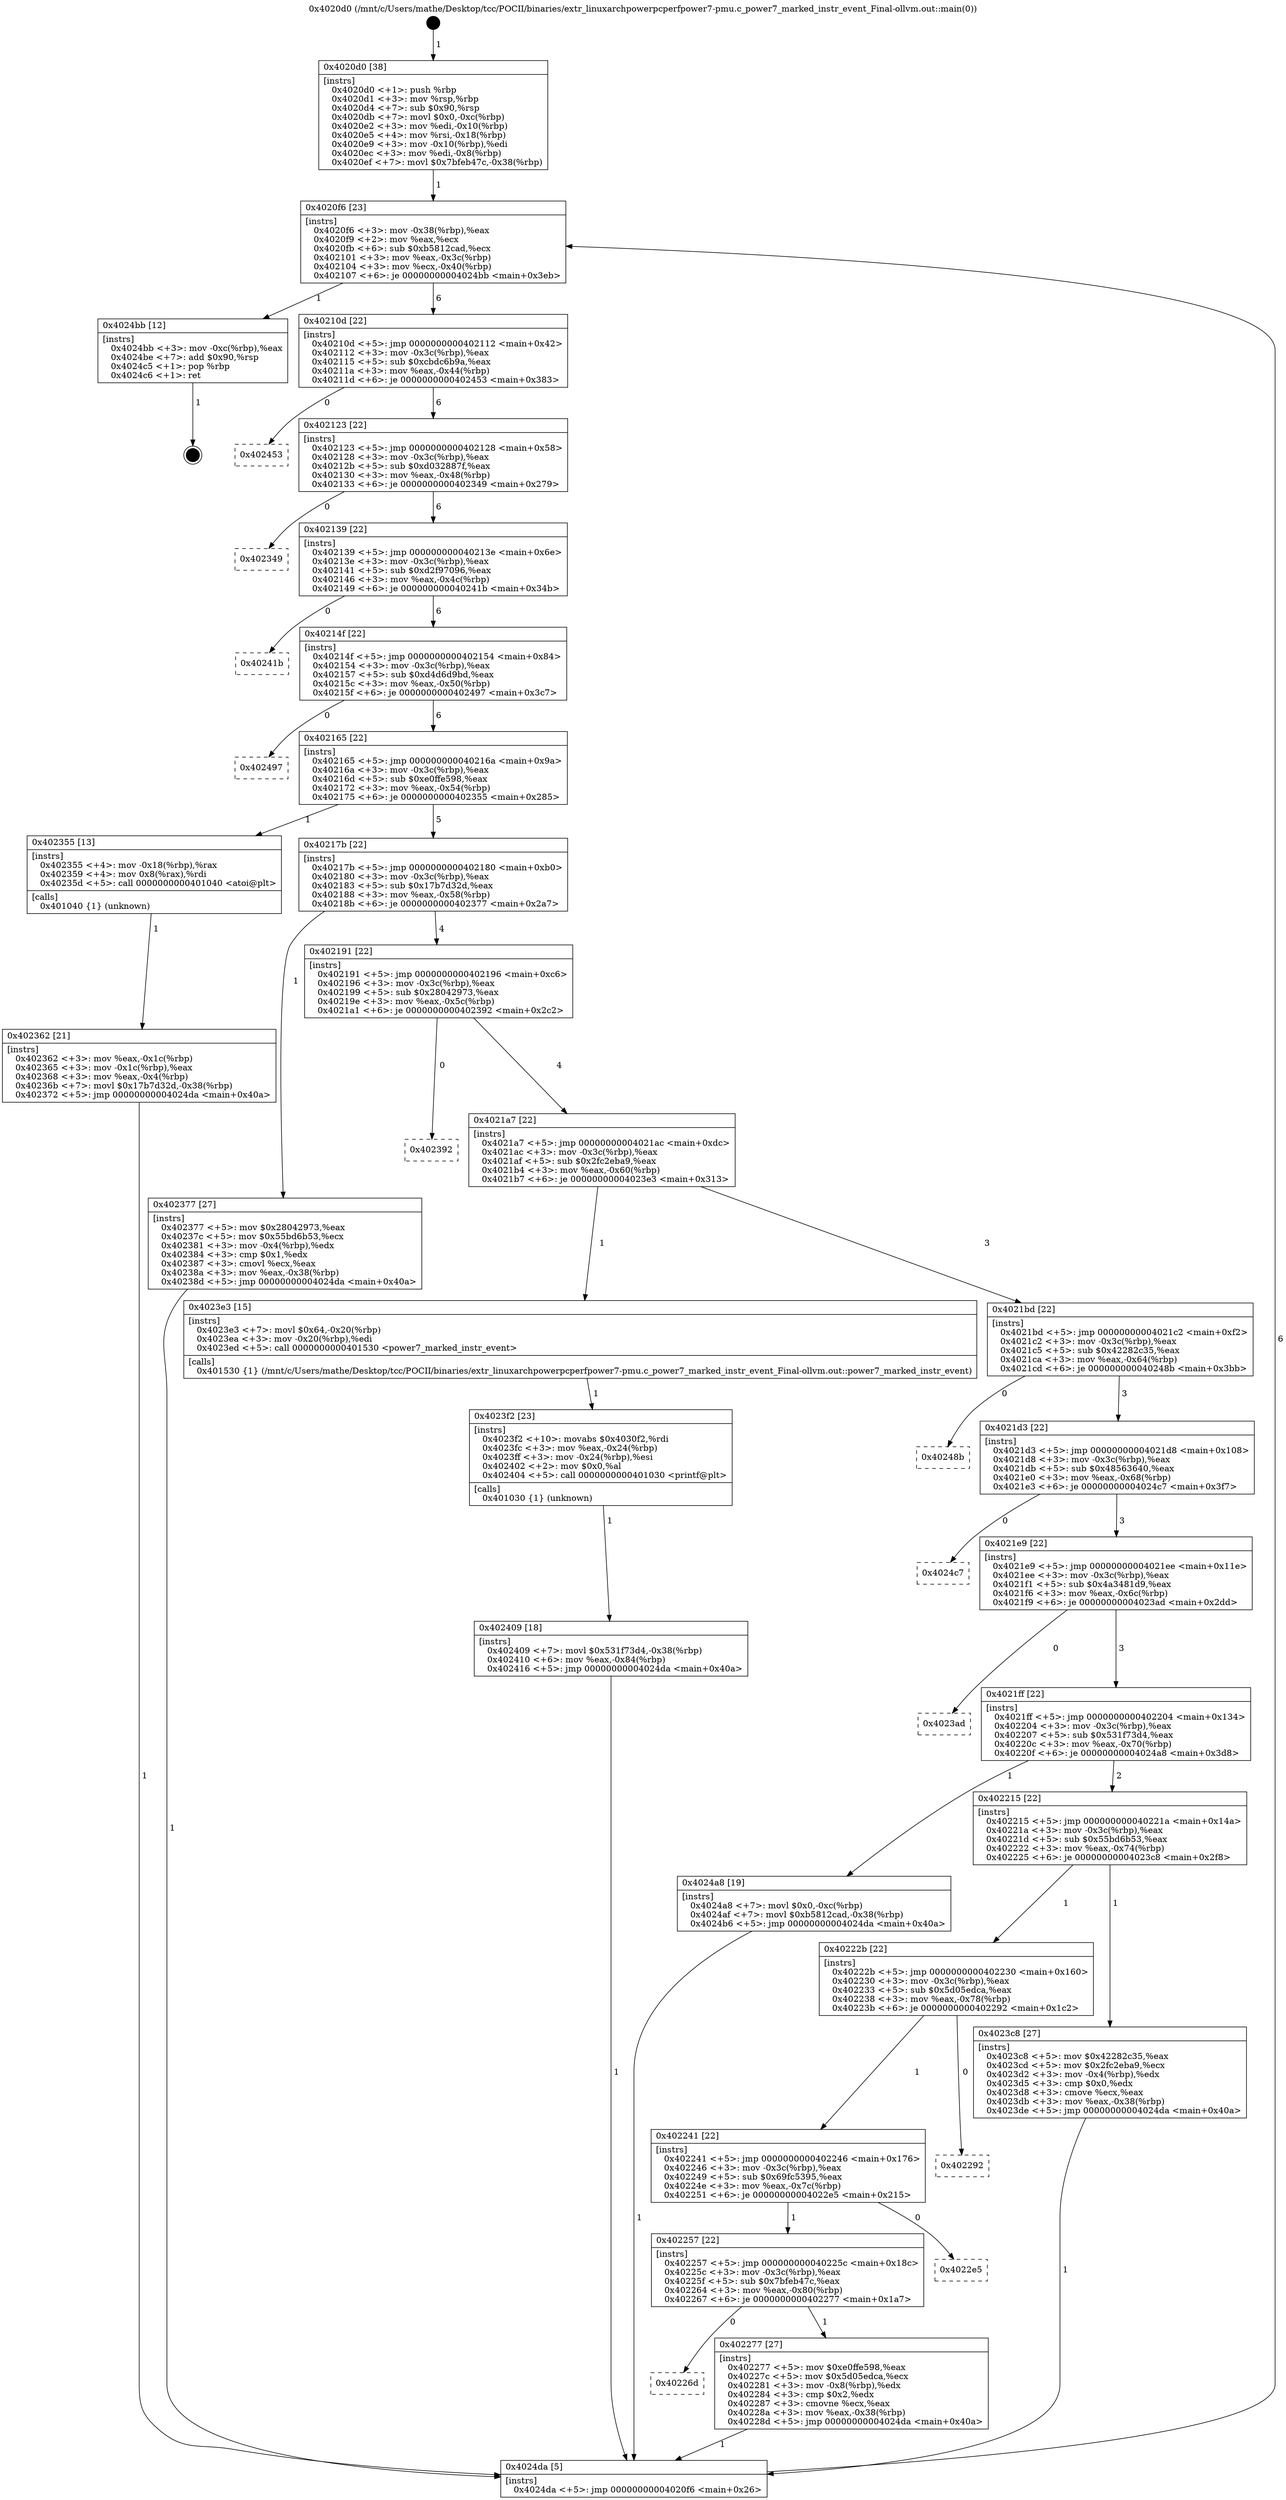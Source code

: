 digraph "0x4020d0" {
  label = "0x4020d0 (/mnt/c/Users/mathe/Desktop/tcc/POCII/binaries/extr_linuxarchpowerpcperfpower7-pmu.c_power7_marked_instr_event_Final-ollvm.out::main(0))"
  labelloc = "t"
  node[shape=record]

  Entry [label="",width=0.3,height=0.3,shape=circle,fillcolor=black,style=filled]
  "0x4020f6" [label="{
     0x4020f6 [23]\l
     | [instrs]\l
     &nbsp;&nbsp;0x4020f6 \<+3\>: mov -0x38(%rbp),%eax\l
     &nbsp;&nbsp;0x4020f9 \<+2\>: mov %eax,%ecx\l
     &nbsp;&nbsp;0x4020fb \<+6\>: sub $0xb5812cad,%ecx\l
     &nbsp;&nbsp;0x402101 \<+3\>: mov %eax,-0x3c(%rbp)\l
     &nbsp;&nbsp;0x402104 \<+3\>: mov %ecx,-0x40(%rbp)\l
     &nbsp;&nbsp;0x402107 \<+6\>: je 00000000004024bb \<main+0x3eb\>\l
  }"]
  "0x4024bb" [label="{
     0x4024bb [12]\l
     | [instrs]\l
     &nbsp;&nbsp;0x4024bb \<+3\>: mov -0xc(%rbp),%eax\l
     &nbsp;&nbsp;0x4024be \<+7\>: add $0x90,%rsp\l
     &nbsp;&nbsp;0x4024c5 \<+1\>: pop %rbp\l
     &nbsp;&nbsp;0x4024c6 \<+1\>: ret\l
  }"]
  "0x40210d" [label="{
     0x40210d [22]\l
     | [instrs]\l
     &nbsp;&nbsp;0x40210d \<+5\>: jmp 0000000000402112 \<main+0x42\>\l
     &nbsp;&nbsp;0x402112 \<+3\>: mov -0x3c(%rbp),%eax\l
     &nbsp;&nbsp;0x402115 \<+5\>: sub $0xcbdc6b9a,%eax\l
     &nbsp;&nbsp;0x40211a \<+3\>: mov %eax,-0x44(%rbp)\l
     &nbsp;&nbsp;0x40211d \<+6\>: je 0000000000402453 \<main+0x383\>\l
  }"]
  Exit [label="",width=0.3,height=0.3,shape=circle,fillcolor=black,style=filled,peripheries=2]
  "0x402453" [label="{
     0x402453\l
  }", style=dashed]
  "0x402123" [label="{
     0x402123 [22]\l
     | [instrs]\l
     &nbsp;&nbsp;0x402123 \<+5\>: jmp 0000000000402128 \<main+0x58\>\l
     &nbsp;&nbsp;0x402128 \<+3\>: mov -0x3c(%rbp),%eax\l
     &nbsp;&nbsp;0x40212b \<+5\>: sub $0xd032887f,%eax\l
     &nbsp;&nbsp;0x402130 \<+3\>: mov %eax,-0x48(%rbp)\l
     &nbsp;&nbsp;0x402133 \<+6\>: je 0000000000402349 \<main+0x279\>\l
  }"]
  "0x402409" [label="{
     0x402409 [18]\l
     | [instrs]\l
     &nbsp;&nbsp;0x402409 \<+7\>: movl $0x531f73d4,-0x38(%rbp)\l
     &nbsp;&nbsp;0x402410 \<+6\>: mov %eax,-0x84(%rbp)\l
     &nbsp;&nbsp;0x402416 \<+5\>: jmp 00000000004024da \<main+0x40a\>\l
  }"]
  "0x402349" [label="{
     0x402349\l
  }", style=dashed]
  "0x402139" [label="{
     0x402139 [22]\l
     | [instrs]\l
     &nbsp;&nbsp;0x402139 \<+5\>: jmp 000000000040213e \<main+0x6e\>\l
     &nbsp;&nbsp;0x40213e \<+3\>: mov -0x3c(%rbp),%eax\l
     &nbsp;&nbsp;0x402141 \<+5\>: sub $0xd2f97096,%eax\l
     &nbsp;&nbsp;0x402146 \<+3\>: mov %eax,-0x4c(%rbp)\l
     &nbsp;&nbsp;0x402149 \<+6\>: je 000000000040241b \<main+0x34b\>\l
  }"]
  "0x4023f2" [label="{
     0x4023f2 [23]\l
     | [instrs]\l
     &nbsp;&nbsp;0x4023f2 \<+10\>: movabs $0x4030f2,%rdi\l
     &nbsp;&nbsp;0x4023fc \<+3\>: mov %eax,-0x24(%rbp)\l
     &nbsp;&nbsp;0x4023ff \<+3\>: mov -0x24(%rbp),%esi\l
     &nbsp;&nbsp;0x402402 \<+2\>: mov $0x0,%al\l
     &nbsp;&nbsp;0x402404 \<+5\>: call 0000000000401030 \<printf@plt\>\l
     | [calls]\l
     &nbsp;&nbsp;0x401030 \{1\} (unknown)\l
  }"]
  "0x40241b" [label="{
     0x40241b\l
  }", style=dashed]
  "0x40214f" [label="{
     0x40214f [22]\l
     | [instrs]\l
     &nbsp;&nbsp;0x40214f \<+5\>: jmp 0000000000402154 \<main+0x84\>\l
     &nbsp;&nbsp;0x402154 \<+3\>: mov -0x3c(%rbp),%eax\l
     &nbsp;&nbsp;0x402157 \<+5\>: sub $0xd4d6d9bd,%eax\l
     &nbsp;&nbsp;0x40215c \<+3\>: mov %eax,-0x50(%rbp)\l
     &nbsp;&nbsp;0x40215f \<+6\>: je 0000000000402497 \<main+0x3c7\>\l
  }"]
  "0x402362" [label="{
     0x402362 [21]\l
     | [instrs]\l
     &nbsp;&nbsp;0x402362 \<+3\>: mov %eax,-0x1c(%rbp)\l
     &nbsp;&nbsp;0x402365 \<+3\>: mov -0x1c(%rbp),%eax\l
     &nbsp;&nbsp;0x402368 \<+3\>: mov %eax,-0x4(%rbp)\l
     &nbsp;&nbsp;0x40236b \<+7\>: movl $0x17b7d32d,-0x38(%rbp)\l
     &nbsp;&nbsp;0x402372 \<+5\>: jmp 00000000004024da \<main+0x40a\>\l
  }"]
  "0x402497" [label="{
     0x402497\l
  }", style=dashed]
  "0x402165" [label="{
     0x402165 [22]\l
     | [instrs]\l
     &nbsp;&nbsp;0x402165 \<+5\>: jmp 000000000040216a \<main+0x9a\>\l
     &nbsp;&nbsp;0x40216a \<+3\>: mov -0x3c(%rbp),%eax\l
     &nbsp;&nbsp;0x40216d \<+5\>: sub $0xe0ffe598,%eax\l
     &nbsp;&nbsp;0x402172 \<+3\>: mov %eax,-0x54(%rbp)\l
     &nbsp;&nbsp;0x402175 \<+6\>: je 0000000000402355 \<main+0x285\>\l
  }"]
  "0x4020d0" [label="{
     0x4020d0 [38]\l
     | [instrs]\l
     &nbsp;&nbsp;0x4020d0 \<+1\>: push %rbp\l
     &nbsp;&nbsp;0x4020d1 \<+3\>: mov %rsp,%rbp\l
     &nbsp;&nbsp;0x4020d4 \<+7\>: sub $0x90,%rsp\l
     &nbsp;&nbsp;0x4020db \<+7\>: movl $0x0,-0xc(%rbp)\l
     &nbsp;&nbsp;0x4020e2 \<+3\>: mov %edi,-0x10(%rbp)\l
     &nbsp;&nbsp;0x4020e5 \<+4\>: mov %rsi,-0x18(%rbp)\l
     &nbsp;&nbsp;0x4020e9 \<+3\>: mov -0x10(%rbp),%edi\l
     &nbsp;&nbsp;0x4020ec \<+3\>: mov %edi,-0x8(%rbp)\l
     &nbsp;&nbsp;0x4020ef \<+7\>: movl $0x7bfeb47c,-0x38(%rbp)\l
  }"]
  "0x402355" [label="{
     0x402355 [13]\l
     | [instrs]\l
     &nbsp;&nbsp;0x402355 \<+4\>: mov -0x18(%rbp),%rax\l
     &nbsp;&nbsp;0x402359 \<+4\>: mov 0x8(%rax),%rdi\l
     &nbsp;&nbsp;0x40235d \<+5\>: call 0000000000401040 \<atoi@plt\>\l
     | [calls]\l
     &nbsp;&nbsp;0x401040 \{1\} (unknown)\l
  }"]
  "0x40217b" [label="{
     0x40217b [22]\l
     | [instrs]\l
     &nbsp;&nbsp;0x40217b \<+5\>: jmp 0000000000402180 \<main+0xb0\>\l
     &nbsp;&nbsp;0x402180 \<+3\>: mov -0x3c(%rbp),%eax\l
     &nbsp;&nbsp;0x402183 \<+5\>: sub $0x17b7d32d,%eax\l
     &nbsp;&nbsp;0x402188 \<+3\>: mov %eax,-0x58(%rbp)\l
     &nbsp;&nbsp;0x40218b \<+6\>: je 0000000000402377 \<main+0x2a7\>\l
  }"]
  "0x4024da" [label="{
     0x4024da [5]\l
     | [instrs]\l
     &nbsp;&nbsp;0x4024da \<+5\>: jmp 00000000004020f6 \<main+0x26\>\l
  }"]
  "0x402377" [label="{
     0x402377 [27]\l
     | [instrs]\l
     &nbsp;&nbsp;0x402377 \<+5\>: mov $0x28042973,%eax\l
     &nbsp;&nbsp;0x40237c \<+5\>: mov $0x55bd6b53,%ecx\l
     &nbsp;&nbsp;0x402381 \<+3\>: mov -0x4(%rbp),%edx\l
     &nbsp;&nbsp;0x402384 \<+3\>: cmp $0x1,%edx\l
     &nbsp;&nbsp;0x402387 \<+3\>: cmovl %ecx,%eax\l
     &nbsp;&nbsp;0x40238a \<+3\>: mov %eax,-0x38(%rbp)\l
     &nbsp;&nbsp;0x40238d \<+5\>: jmp 00000000004024da \<main+0x40a\>\l
  }"]
  "0x402191" [label="{
     0x402191 [22]\l
     | [instrs]\l
     &nbsp;&nbsp;0x402191 \<+5\>: jmp 0000000000402196 \<main+0xc6\>\l
     &nbsp;&nbsp;0x402196 \<+3\>: mov -0x3c(%rbp),%eax\l
     &nbsp;&nbsp;0x402199 \<+5\>: sub $0x28042973,%eax\l
     &nbsp;&nbsp;0x40219e \<+3\>: mov %eax,-0x5c(%rbp)\l
     &nbsp;&nbsp;0x4021a1 \<+6\>: je 0000000000402392 \<main+0x2c2\>\l
  }"]
  "0x40226d" [label="{
     0x40226d\l
  }", style=dashed]
  "0x402392" [label="{
     0x402392\l
  }", style=dashed]
  "0x4021a7" [label="{
     0x4021a7 [22]\l
     | [instrs]\l
     &nbsp;&nbsp;0x4021a7 \<+5\>: jmp 00000000004021ac \<main+0xdc\>\l
     &nbsp;&nbsp;0x4021ac \<+3\>: mov -0x3c(%rbp),%eax\l
     &nbsp;&nbsp;0x4021af \<+5\>: sub $0x2fc2eba9,%eax\l
     &nbsp;&nbsp;0x4021b4 \<+3\>: mov %eax,-0x60(%rbp)\l
     &nbsp;&nbsp;0x4021b7 \<+6\>: je 00000000004023e3 \<main+0x313\>\l
  }"]
  "0x402277" [label="{
     0x402277 [27]\l
     | [instrs]\l
     &nbsp;&nbsp;0x402277 \<+5\>: mov $0xe0ffe598,%eax\l
     &nbsp;&nbsp;0x40227c \<+5\>: mov $0x5d05edca,%ecx\l
     &nbsp;&nbsp;0x402281 \<+3\>: mov -0x8(%rbp),%edx\l
     &nbsp;&nbsp;0x402284 \<+3\>: cmp $0x2,%edx\l
     &nbsp;&nbsp;0x402287 \<+3\>: cmovne %ecx,%eax\l
     &nbsp;&nbsp;0x40228a \<+3\>: mov %eax,-0x38(%rbp)\l
     &nbsp;&nbsp;0x40228d \<+5\>: jmp 00000000004024da \<main+0x40a\>\l
  }"]
  "0x4023e3" [label="{
     0x4023e3 [15]\l
     | [instrs]\l
     &nbsp;&nbsp;0x4023e3 \<+7\>: movl $0x64,-0x20(%rbp)\l
     &nbsp;&nbsp;0x4023ea \<+3\>: mov -0x20(%rbp),%edi\l
     &nbsp;&nbsp;0x4023ed \<+5\>: call 0000000000401530 \<power7_marked_instr_event\>\l
     | [calls]\l
     &nbsp;&nbsp;0x401530 \{1\} (/mnt/c/Users/mathe/Desktop/tcc/POCII/binaries/extr_linuxarchpowerpcperfpower7-pmu.c_power7_marked_instr_event_Final-ollvm.out::power7_marked_instr_event)\l
  }"]
  "0x4021bd" [label="{
     0x4021bd [22]\l
     | [instrs]\l
     &nbsp;&nbsp;0x4021bd \<+5\>: jmp 00000000004021c2 \<main+0xf2\>\l
     &nbsp;&nbsp;0x4021c2 \<+3\>: mov -0x3c(%rbp),%eax\l
     &nbsp;&nbsp;0x4021c5 \<+5\>: sub $0x42282c35,%eax\l
     &nbsp;&nbsp;0x4021ca \<+3\>: mov %eax,-0x64(%rbp)\l
     &nbsp;&nbsp;0x4021cd \<+6\>: je 000000000040248b \<main+0x3bb\>\l
  }"]
  "0x402257" [label="{
     0x402257 [22]\l
     | [instrs]\l
     &nbsp;&nbsp;0x402257 \<+5\>: jmp 000000000040225c \<main+0x18c\>\l
     &nbsp;&nbsp;0x40225c \<+3\>: mov -0x3c(%rbp),%eax\l
     &nbsp;&nbsp;0x40225f \<+5\>: sub $0x7bfeb47c,%eax\l
     &nbsp;&nbsp;0x402264 \<+3\>: mov %eax,-0x80(%rbp)\l
     &nbsp;&nbsp;0x402267 \<+6\>: je 0000000000402277 \<main+0x1a7\>\l
  }"]
  "0x40248b" [label="{
     0x40248b\l
  }", style=dashed]
  "0x4021d3" [label="{
     0x4021d3 [22]\l
     | [instrs]\l
     &nbsp;&nbsp;0x4021d3 \<+5\>: jmp 00000000004021d8 \<main+0x108\>\l
     &nbsp;&nbsp;0x4021d8 \<+3\>: mov -0x3c(%rbp),%eax\l
     &nbsp;&nbsp;0x4021db \<+5\>: sub $0x48563640,%eax\l
     &nbsp;&nbsp;0x4021e0 \<+3\>: mov %eax,-0x68(%rbp)\l
     &nbsp;&nbsp;0x4021e3 \<+6\>: je 00000000004024c7 \<main+0x3f7\>\l
  }"]
  "0x4022e5" [label="{
     0x4022e5\l
  }", style=dashed]
  "0x4024c7" [label="{
     0x4024c7\l
  }", style=dashed]
  "0x4021e9" [label="{
     0x4021e9 [22]\l
     | [instrs]\l
     &nbsp;&nbsp;0x4021e9 \<+5\>: jmp 00000000004021ee \<main+0x11e\>\l
     &nbsp;&nbsp;0x4021ee \<+3\>: mov -0x3c(%rbp),%eax\l
     &nbsp;&nbsp;0x4021f1 \<+5\>: sub $0x4a3481d9,%eax\l
     &nbsp;&nbsp;0x4021f6 \<+3\>: mov %eax,-0x6c(%rbp)\l
     &nbsp;&nbsp;0x4021f9 \<+6\>: je 00000000004023ad \<main+0x2dd\>\l
  }"]
  "0x402241" [label="{
     0x402241 [22]\l
     | [instrs]\l
     &nbsp;&nbsp;0x402241 \<+5\>: jmp 0000000000402246 \<main+0x176\>\l
     &nbsp;&nbsp;0x402246 \<+3\>: mov -0x3c(%rbp),%eax\l
     &nbsp;&nbsp;0x402249 \<+5\>: sub $0x69fc5395,%eax\l
     &nbsp;&nbsp;0x40224e \<+3\>: mov %eax,-0x7c(%rbp)\l
     &nbsp;&nbsp;0x402251 \<+6\>: je 00000000004022e5 \<main+0x215\>\l
  }"]
  "0x4023ad" [label="{
     0x4023ad\l
  }", style=dashed]
  "0x4021ff" [label="{
     0x4021ff [22]\l
     | [instrs]\l
     &nbsp;&nbsp;0x4021ff \<+5\>: jmp 0000000000402204 \<main+0x134\>\l
     &nbsp;&nbsp;0x402204 \<+3\>: mov -0x3c(%rbp),%eax\l
     &nbsp;&nbsp;0x402207 \<+5\>: sub $0x531f73d4,%eax\l
     &nbsp;&nbsp;0x40220c \<+3\>: mov %eax,-0x70(%rbp)\l
     &nbsp;&nbsp;0x40220f \<+6\>: je 00000000004024a8 \<main+0x3d8\>\l
  }"]
  "0x402292" [label="{
     0x402292\l
  }", style=dashed]
  "0x4024a8" [label="{
     0x4024a8 [19]\l
     | [instrs]\l
     &nbsp;&nbsp;0x4024a8 \<+7\>: movl $0x0,-0xc(%rbp)\l
     &nbsp;&nbsp;0x4024af \<+7\>: movl $0xb5812cad,-0x38(%rbp)\l
     &nbsp;&nbsp;0x4024b6 \<+5\>: jmp 00000000004024da \<main+0x40a\>\l
  }"]
  "0x402215" [label="{
     0x402215 [22]\l
     | [instrs]\l
     &nbsp;&nbsp;0x402215 \<+5\>: jmp 000000000040221a \<main+0x14a\>\l
     &nbsp;&nbsp;0x40221a \<+3\>: mov -0x3c(%rbp),%eax\l
     &nbsp;&nbsp;0x40221d \<+5\>: sub $0x55bd6b53,%eax\l
     &nbsp;&nbsp;0x402222 \<+3\>: mov %eax,-0x74(%rbp)\l
     &nbsp;&nbsp;0x402225 \<+6\>: je 00000000004023c8 \<main+0x2f8\>\l
  }"]
  "0x40222b" [label="{
     0x40222b [22]\l
     | [instrs]\l
     &nbsp;&nbsp;0x40222b \<+5\>: jmp 0000000000402230 \<main+0x160\>\l
     &nbsp;&nbsp;0x402230 \<+3\>: mov -0x3c(%rbp),%eax\l
     &nbsp;&nbsp;0x402233 \<+5\>: sub $0x5d05edca,%eax\l
     &nbsp;&nbsp;0x402238 \<+3\>: mov %eax,-0x78(%rbp)\l
     &nbsp;&nbsp;0x40223b \<+6\>: je 0000000000402292 \<main+0x1c2\>\l
  }"]
  "0x4023c8" [label="{
     0x4023c8 [27]\l
     | [instrs]\l
     &nbsp;&nbsp;0x4023c8 \<+5\>: mov $0x42282c35,%eax\l
     &nbsp;&nbsp;0x4023cd \<+5\>: mov $0x2fc2eba9,%ecx\l
     &nbsp;&nbsp;0x4023d2 \<+3\>: mov -0x4(%rbp),%edx\l
     &nbsp;&nbsp;0x4023d5 \<+3\>: cmp $0x0,%edx\l
     &nbsp;&nbsp;0x4023d8 \<+3\>: cmove %ecx,%eax\l
     &nbsp;&nbsp;0x4023db \<+3\>: mov %eax,-0x38(%rbp)\l
     &nbsp;&nbsp;0x4023de \<+5\>: jmp 00000000004024da \<main+0x40a\>\l
  }"]
  Entry -> "0x4020d0" [label=" 1"]
  "0x4020f6" -> "0x4024bb" [label=" 1"]
  "0x4020f6" -> "0x40210d" [label=" 6"]
  "0x4024bb" -> Exit [label=" 1"]
  "0x40210d" -> "0x402453" [label=" 0"]
  "0x40210d" -> "0x402123" [label=" 6"]
  "0x4024a8" -> "0x4024da" [label=" 1"]
  "0x402123" -> "0x402349" [label=" 0"]
  "0x402123" -> "0x402139" [label=" 6"]
  "0x402409" -> "0x4024da" [label=" 1"]
  "0x402139" -> "0x40241b" [label=" 0"]
  "0x402139" -> "0x40214f" [label=" 6"]
  "0x4023f2" -> "0x402409" [label=" 1"]
  "0x40214f" -> "0x402497" [label=" 0"]
  "0x40214f" -> "0x402165" [label=" 6"]
  "0x4023e3" -> "0x4023f2" [label=" 1"]
  "0x402165" -> "0x402355" [label=" 1"]
  "0x402165" -> "0x40217b" [label=" 5"]
  "0x4023c8" -> "0x4024da" [label=" 1"]
  "0x40217b" -> "0x402377" [label=" 1"]
  "0x40217b" -> "0x402191" [label=" 4"]
  "0x402377" -> "0x4024da" [label=" 1"]
  "0x402191" -> "0x402392" [label=" 0"]
  "0x402191" -> "0x4021a7" [label=" 4"]
  "0x402362" -> "0x4024da" [label=" 1"]
  "0x4021a7" -> "0x4023e3" [label=" 1"]
  "0x4021a7" -> "0x4021bd" [label=" 3"]
  "0x402355" -> "0x402362" [label=" 1"]
  "0x4021bd" -> "0x40248b" [label=" 0"]
  "0x4021bd" -> "0x4021d3" [label=" 3"]
  "0x4020d0" -> "0x4020f6" [label=" 1"]
  "0x4021d3" -> "0x4024c7" [label=" 0"]
  "0x4021d3" -> "0x4021e9" [label=" 3"]
  "0x402277" -> "0x4024da" [label=" 1"]
  "0x4021e9" -> "0x4023ad" [label=" 0"]
  "0x4021e9" -> "0x4021ff" [label=" 3"]
  "0x402257" -> "0x402277" [label=" 1"]
  "0x4021ff" -> "0x4024a8" [label=" 1"]
  "0x4021ff" -> "0x402215" [label=" 2"]
  "0x4024da" -> "0x4020f6" [label=" 6"]
  "0x402215" -> "0x4023c8" [label=" 1"]
  "0x402215" -> "0x40222b" [label=" 1"]
  "0x402241" -> "0x402257" [label=" 1"]
  "0x40222b" -> "0x402292" [label=" 0"]
  "0x40222b" -> "0x402241" [label=" 1"]
  "0x402257" -> "0x40226d" [label=" 0"]
  "0x402241" -> "0x4022e5" [label=" 0"]
}
